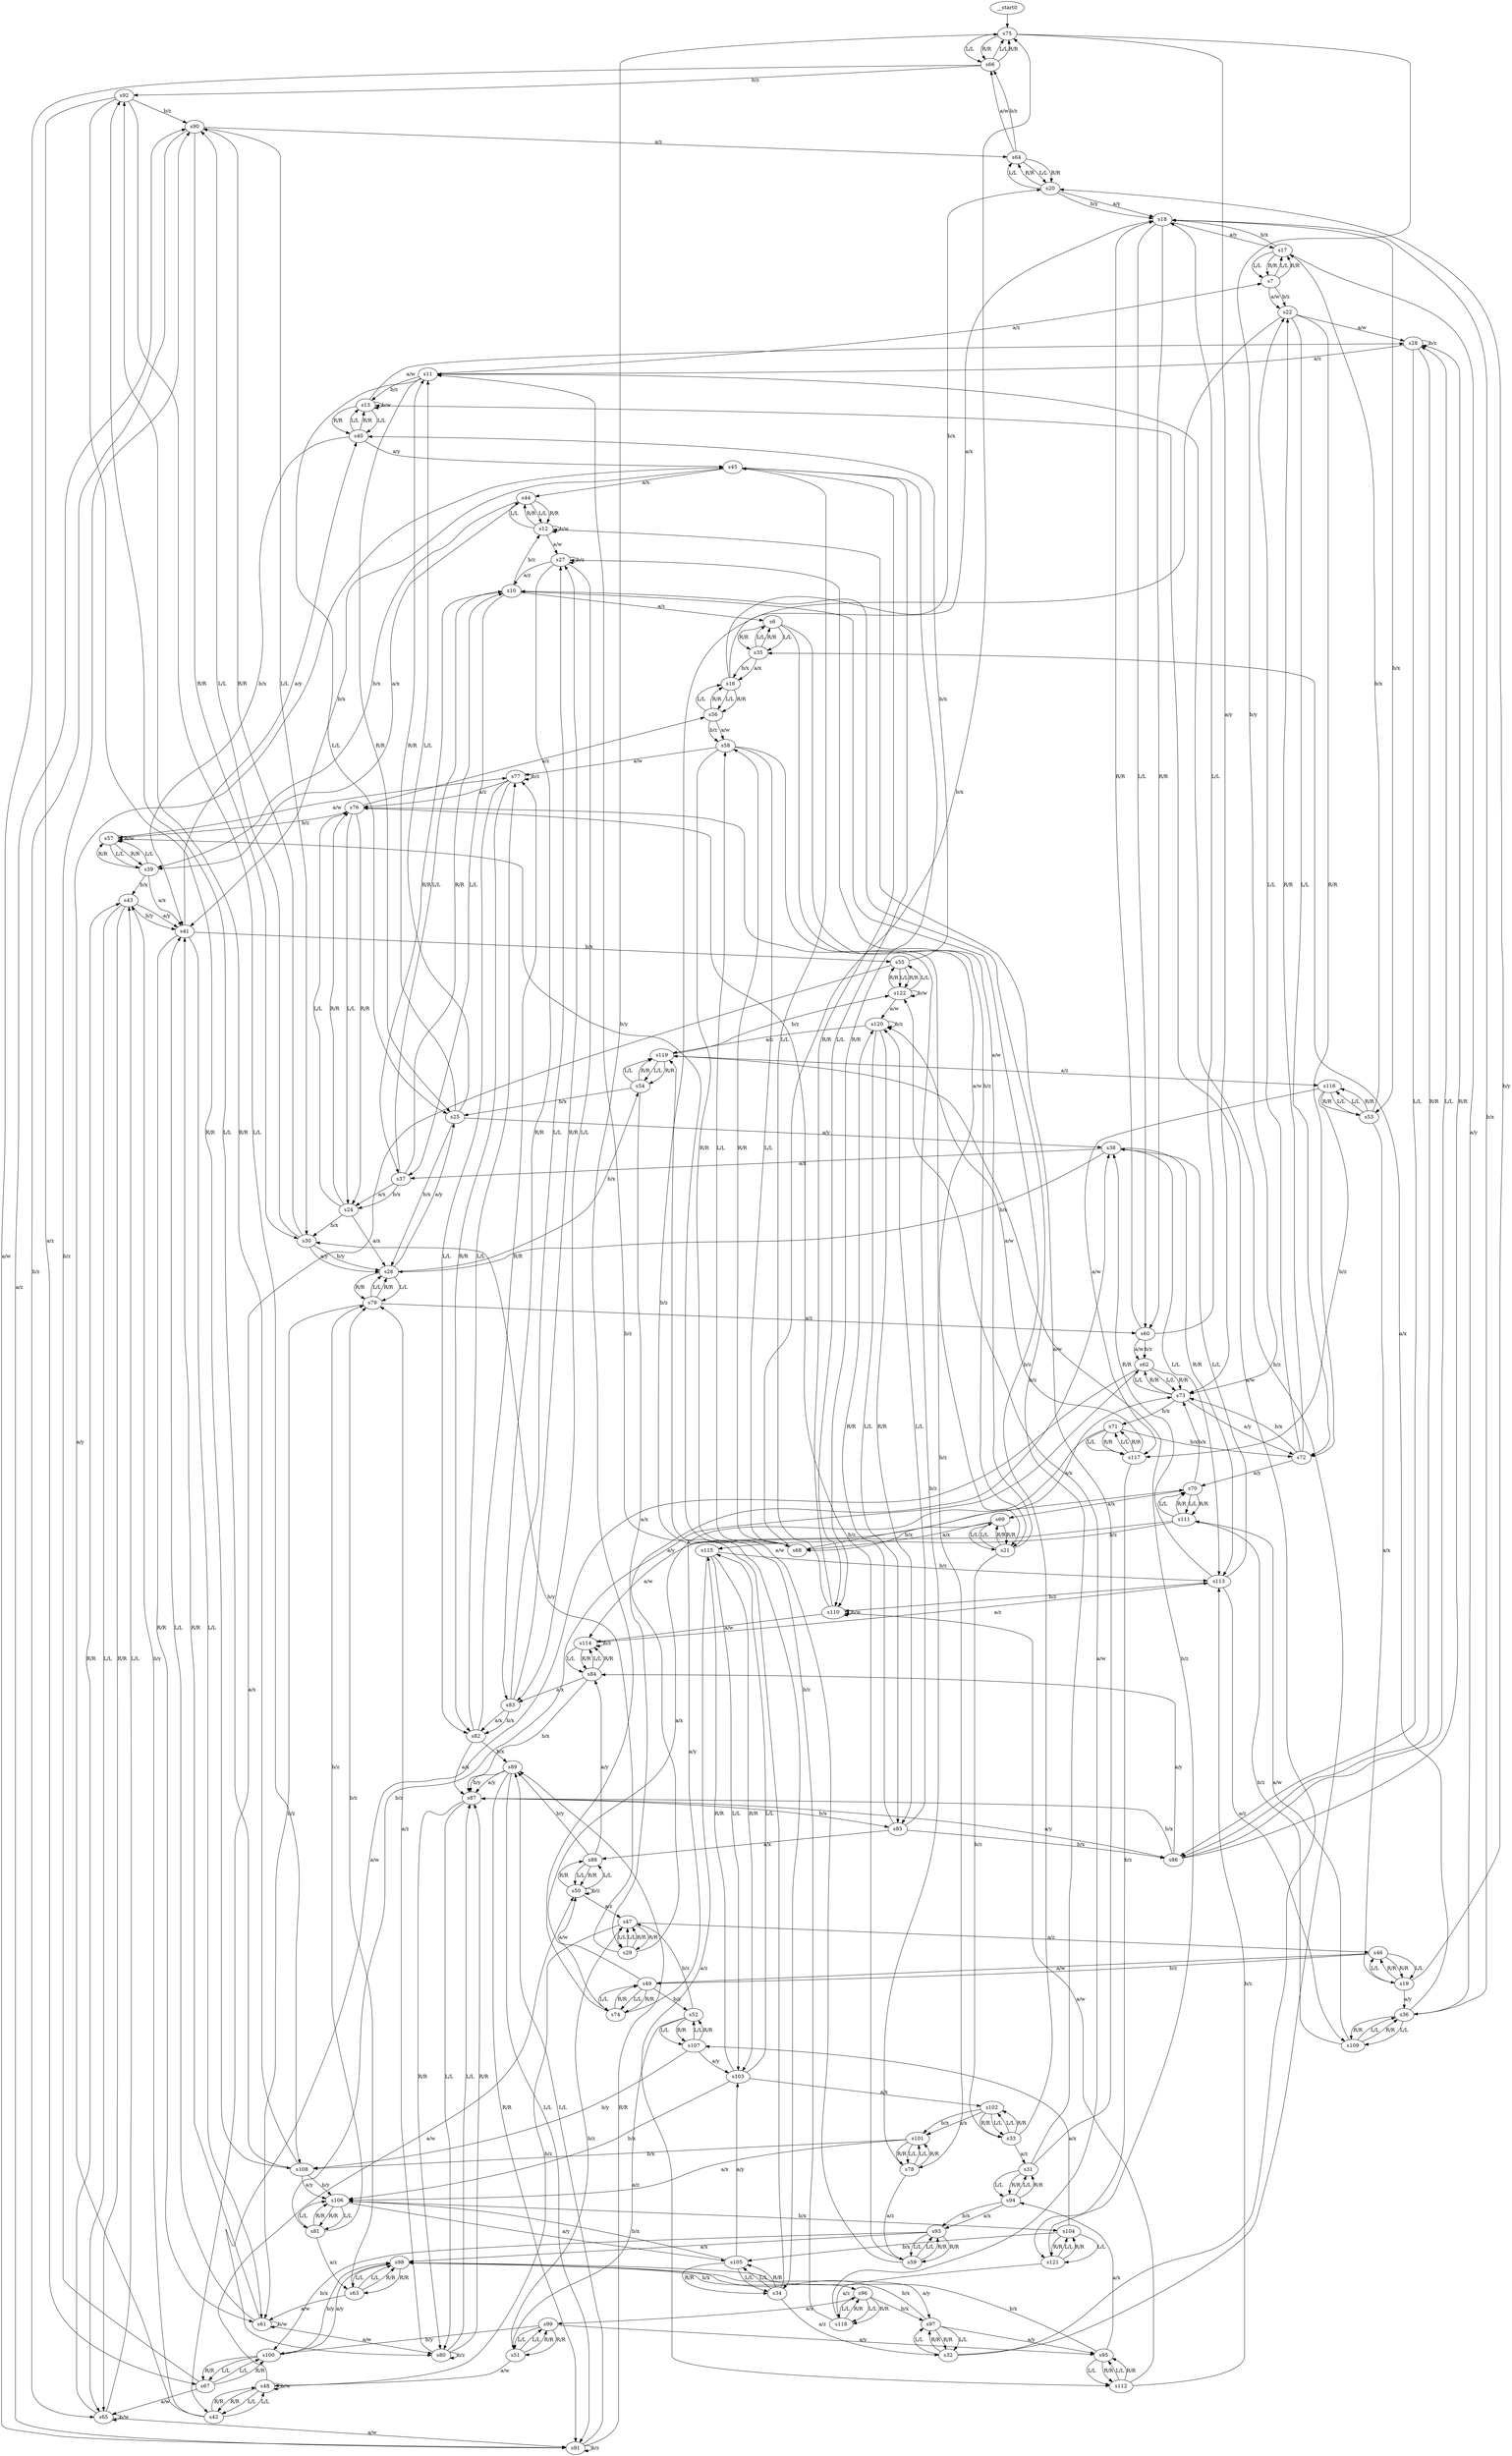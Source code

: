 digraph g {
  __start0 -> s75;

  s75 -> s66 [label="L/L"]
  s75 -> s66 [label="R/R"]
  s75 -> s73 [label="a/y"]
  s75 -> s73 [label="b/y"]
  s6 -> s35 [label="L/L"]
  s6 -> s35 [label="R/R"]
  s6 -> s21 [label="a/w"]
  s6 -> s21 [label="b/z"]
  s7 -> s17 [label="L/L"]
  s7 -> s17 [label="R/R"]
  s7 -> s22 [label="a/w"]
  s7 -> s22 [label="b/z"]
  s10 -> s37 [label="L/L"]
  s10 -> s37 [label="R/R"]
  s10 -> s6 [label="a/z"]
  s10 -> s12 [label="b/z"]
  s11 -> s25 [label="L/L"]
  s11 -> s25 [label="R/R"]
  s11 -> s7 [label="a/z"]
  s11 -> s13 [label="b/z"]
  s12 -> s44 [label="L/L"]
  s12 -> s44 [label="R/R"]
  s12 -> s27 [label="a/w"]
  s12 -> s12 [label="b/w"]
  s13 -> s40 [label="L/L"]
  s13 -> s40 [label="R/R"]
  s13 -> s28 [label="a/w"]
  s13 -> s13 [label="b/w"]
  s16 -> s56 [label="L/L"]
  s16 -> s56 [label="R/R"]
  s16 -> s18 [label="a/x"]
  s16 -> s20 [label="b/x"]
  s17 -> s7 [label="L/L"]
  s17 -> s7 [label="R/R"]
  s17 -> s36 [label="a/y"]
  s17 -> s18 [label="b/x"]
  s18 -> s60 [label="L/L"]
  s18 -> s60 [label="R/R"]
  s18 -> s17 [label="a/y"]
  s18 -> s53 [label="b/x"]
  s19 -> s46 [label="L/L"]
  s19 -> s46 [label="R/R"]
  s19 -> s36 [label="a/y"]
  s19 -> s20 [label="b/y"]
  s20 -> s64 [label="L/L"]
  s20 -> s64 [label="R/R"]
  s20 -> s18 [label="a/y"]
  s20 -> s18 [label="b/y"]
  s21 -> s69 [label="L/L"]
  s21 -> s69 [label="R/R"]
  s21 -> s27 [label="a/w"]
  s21 -> s33 [label="b/z"]
  s22 -> s72 [label="L/L"]
  s22 -> s72 [label="R/R"]
  s22 -> s28 [label="a/w"]
  s22 -> s34 [label="b/z"]
  s24 -> s76 [label="L/L"]
  s24 -> s76 [label="R/R"]
  s24 -> s26 [label="a/x"]
  s24 -> s30 [label="b/x"]
  s25 -> s11 [label="L/L"]
  s25 -> s11 [label="R/R"]
  s25 -> s38 [label="a/y"]
  s25 -> s26 [label="b/x"]
  s26 -> s79 [label="L/L"]
  s26 -> s79 [label="R/R"]
  s26 -> s25 [label="a/y"]
  s26 -> s54 [label="b/x"]
  s27 -> s83 [label="L/L"]
  s27 -> s83 [label="R/R"]
  s27 -> s10 [label="a/z"]
  s27 -> s27 [label="b/z"]
  s28 -> s86 [label="L/L"]
  s28 -> s86 [label="R/R"]
  s28 -> s11 [label="a/z"]
  s28 -> s28 [label="b/z"]
  s29 -> s47 [label="L/L"]
  s29 -> s47 [label="R/R"]
  s29 -> s38 [label="a/y"]
  s29 -> s30 [label="b/y"]
  s30 -> s90 [label="L/L"]
  s30 -> s90 [label="R/R"]
  s30 -> s26 [label="a/y"]
  s30 -> s26 [label="b/y"]
  s31 -> s94 [label="L/L"]
  s31 -> s94 [label="R/R"]
  s31 -> s12 [label="a/w"]
  s31 -> s10 [label="b/z"]
  s32 -> s97 [label="L/L"]
  s32 -> s97 [label="R/R"]
  s32 -> s13 [label="a/w"]
  s32 -> s11 [label="b/z"]
  s33 -> s102 [label="L/L"]
  s33 -> s102 [label="R/R"]
  s33 -> s31 [label="a/z"]
  s33 -> s10 [label="b/z"]
  s34 -> s105 [label="L/L"]
  s34 -> s105 [label="R/R"]
  s34 -> s32 [label="a/z"]
  s34 -> s11 [label="b/z"]
  s35 -> s6 [label="L/L"]
  s35 -> s6 [label="R/R"]
  s35 -> s16 [label="a/x"]
  s35 -> s16 [label="b/x"]
  s36 -> s109 [label="L/L"]
  s36 -> s109 [label="R/R"]
  s36 -> s35 [label="a/x"]
  s36 -> s18 [label="b/x"]
  s37 -> s10 [label="L/L"]
  s37 -> s10 [label="R/R"]
  s37 -> s24 [label="a/x"]
  s37 -> s24 [label="b/x"]
  s38 -> s113 [label="L/L"]
  s38 -> s113 [label="R/R"]
  s38 -> s37 [label="a/x"]
  s38 -> s26 [label="b/x"]
  s39 -> s57 [label="L/L"]
  s39 -> s57 [label="R/R"]
  s39 -> s41 [label="a/x"]
  s39 -> s43 [label="b/x"]
  s40 -> s13 [label="L/L"]
  s40 -> s13 [label="R/R"]
  s40 -> s45 [label="a/y"]
  s40 -> s41 [label="b/x"]
  s41 -> s61 [label="L/L"]
  s41 -> s61 [label="R/R"]
  s41 -> s40 [label="a/y"]
  s41 -> s55 [label="b/x"]
  s42 -> s48 [label="L/L"]
  s42 -> s48 [label="R/R"]
  s42 -> s45 [label="a/y"]
  s42 -> s43 [label="b/y"]
  s43 -> s65 [label="L/L"]
  s43 -> s65 [label="R/R"]
  s43 -> s41 [label="a/y"]
  s43 -> s41 [label="b/y"]
  s44 -> s12 [label="L/L"]
  s44 -> s12 [label="R/R"]
  s44 -> s39 [label="a/x"]
  s44 -> s39 [label="b/x"]
  s45 -> s110 [label="L/L"]
  s45 -> s110 [label="R/R"]
  s45 -> s44 [label="a/x"]
  s45 -> s41 [label="b/x"]
  s46 -> s19 [label="L/L"]
  s46 -> s19 [label="R/R"]
  s46 -> s49 [label="a/w"]
  s46 -> s49 [label="b/z"]
  s47 -> s29 [label="L/L"]
  s47 -> s29 [label="R/R"]
  s47 -> s46 [label="a/z"]
  s47 -> s48 [label="b/z"]
  s48 -> s42 [label="L/L"]
  s48 -> s42 [label="R/R"]
  s48 -> s50 [label="a/w"]
  s48 -> s48 [label="b/w"]
  s49 -> s74 [label="L/L"]
  s49 -> s74 [label="R/R"]
  s49 -> s50 [label="a/w"]
  s49 -> s52 [label="b/z"]
  s50 -> s88 [label="L/L"]
  s50 -> s88 [label="R/R"]
  s50 -> s47 [label="a/z"]
  s50 -> s50 [label="b/z"]
  s51 -> s99 [label="L/L"]
  s51 -> s99 [label="R/R"]
  s51 -> s48 [label="a/w"]
  s51 -> s47 [label="b/z"]
  s52 -> s107 [label="L/L"]
  s52 -> s107 [label="R/R"]
  s52 -> s51 [label="a/z"]
  s52 -> s47 [label="b/z"]
  s53 -> s116 [label="L/L"]
  s53 -> s116 [label="R/R"]
  s53 -> s19 [label="a/x"]
  s53 -> s17 [label="b/x"]
  s54 -> s119 [label="L/L"]
  s54 -> s119 [label="R/R"]
  s54 -> s29 [label="a/x"]
  s54 -> s25 [label="b/x"]
  s55 -> s122 [label="L/L"]
  s55 -> s122 [label="R/R"]
  s55 -> s42 [label="a/x"]
  s55 -> s40 [label="b/x"]
  s56 -> s16 [label="L/L"]
  s56 -> s16 [label="R/R"]
  s56 -> s58 [label="a/w"]
  s56 -> s58 [label="b/z"]
  s57 -> s39 [label="L/L"]
  s57 -> s39 [label="R/R"]
  s57 -> s77 [label="a/w"]
  s57 -> s57 [label="b/w"]
  s58 -> s68 [label="L/L"]
  s58 -> s68 [label="R/R"]
  s58 -> s77 [label="a/w"]
  s58 -> s78 [label="b/z"]
  s59 -> s93 [label="L/L"]
  s59 -> s93 [label="R/R"]
  s59 -> s57 [label="a/w"]
  s59 -> s76 [label="b/z"]
  s60 -> s18 [label="L/L"]
  s60 -> s18 [label="R/R"]
  s60 -> s62 [label="a/w"]
  s60 -> s62 [label="b/z"]
  s61 -> s41 [label="L/L"]
  s61 -> s41 [label="R/R"]
  s61 -> s80 [label="a/w"]
  s61 -> s61 [label="b/w"]
  s62 -> s73 [label="L/L"]
  s62 -> s73 [label="R/R"]
  s62 -> s80 [label="a/w"]
  s62 -> s81 [label="b/z"]
  s63 -> s98 [label="L/L"]
  s63 -> s98 [label="R/R"]
  s63 -> s61 [label="a/w"]
  s63 -> s79 [label="b/z"]
  s64 -> s20 [label="L/L"]
  s64 -> s20 [label="R/R"]
  s64 -> s66 [label="a/w"]
  s64 -> s66 [label="b/z"]
  s65 -> s43 [label="L/L"]
  s65 -> s43 [label="R/R"]
  s65 -> s91 [label="a/w"]
  s65 -> s65 [label="b/w"]
  s66 -> s75 [label="L/L"]
  s66 -> s75 [label="R/R"]
  s66 -> s91 [label="a/w"]
  s66 -> s92 [label="b/z"]
  s67 -> s100 [label="L/L"]
  s67 -> s100 [label="R/R"]
  s67 -> s65 [label="a/w"]
  s67 -> s90 [label="b/z"]
  s68 -> s58 [label="L/L"]
  s68 -> s58 [label="R/R"]
  s68 -> s73 [label="a/x"]
  s68 -> s75 [label="b/x"]
  s69 -> s21 [label="L/L"]
  s69 -> s21 [label="R/R"]
  s69 -> s68 [label="a/x"]
  s69 -> s68 [label="b/x"]
  s70 -> s111 [label="L/L"]
  s70 -> s111 [label="R/R"]
  s70 -> s69 [label="a/x"]
  s70 -> s73 [label="b/x"]
  s71 -> s117 [label="L/L"]
  s71 -> s117 [label="R/R"]
  s71 -> s74 [label="a/x"]
  s71 -> s72 [label="b/x"]
  s72 -> s22 [label="L/L"]
  s72 -> s22 [label="R/R"]
  s72 -> s70 [label="a/y"]
  s72 -> s73 [label="b/x"]
  s73 -> s62 [label="L/L"]
  s73 -> s62 [label="R/R"]
  s73 -> s72 [label="a/y"]
  s73 -> s71 [label="b/x"]
  s74 -> s49 [label="L/L"]
  s74 -> s49 [label="R/R"]
  s74 -> s70 [label="a/y"]
  s74 -> s75 [label="b/y"]
  s76 -> s24 [label="L/L"]
  s76 -> s24 [label="R/R"]
  s76 -> s56 [label="a/z"]
  s76 -> s57 [label="b/z"]
  s77 -> s82 [label="L/L"]
  s77 -> s82 [label="R/R"]
  s77 -> s76 [label="a/z"]
  s77 -> s77 [label="b/z"]
  s78 -> s101 [label="L/L"]
  s78 -> s101 [label="R/R"]
  s78 -> s59 [label="a/z"]
  s78 -> s76 [label="b/z"]
  s79 -> s26 [label="L/L"]
  s79 -> s26 [label="R/R"]
  s79 -> s60 [label="a/z"]
  s79 -> s61 [label="b/z"]
  s80 -> s87 [label="L/L"]
  s80 -> s87 [label="R/R"]
  s80 -> s79 [label="a/z"]
  s80 -> s80 [label="b/z"]
  s81 -> s106 [label="L/L"]
  s81 -> s106 [label="R/R"]
  s81 -> s63 [label="a/z"]
  s81 -> s79 [label="b/z"]
  s82 -> s77 [label="L/L"]
  s82 -> s77 [label="R/R"]
  s82 -> s87 [label="a/x"]
  s82 -> s89 [label="b/x"]
  s83 -> s27 [label="L/L"]
  s83 -> s27 [label="R/R"]
  s83 -> s82 [label="a/x"]
  s83 -> s82 [label="b/x"]
  s84 -> s114 [label="L/L"]
  s84 -> s114 [label="R/R"]
  s84 -> s83 [label="a/x"]
  s84 -> s87 [label="b/x"]
  s85 -> s120 [label="L/L"]
  s85 -> s120 [label="R/R"]
  s85 -> s88 [label="a/x"]
  s85 -> s86 [label="b/x"]
  s86 -> s28 [label="L/L"]
  s86 -> s28 [label="R/R"]
  s86 -> s84 [label="a/y"]
  s86 -> s87 [label="b/x"]
  s87 -> s80 [label="L/L"]
  s87 -> s80 [label="R/R"]
  s87 -> s86 [label="a/y"]
  s87 -> s85 [label="b/x"]
  s88 -> s50 [label="L/L"]
  s88 -> s50 [label="R/R"]
  s88 -> s84 [label="a/y"]
  s88 -> s89 [label="b/y"]
  s89 -> s91 [label="L/L"]
  s89 -> s91 [label="R/R"]
  s89 -> s87 [label="a/y"]
  s89 -> s87 [label="b/y"]
  s90 -> s30 [label="L/L"]
  s90 -> s30 [label="R/R"]
  s90 -> s64 [label="a/z"]
  s90 -> s65 [label="b/z"]
  s91 -> s89 [label="L/L"]
  s91 -> s89 [label="R/R"]
  s91 -> s90 [label="a/z"]
  s91 -> s91 [label="b/z"]
  s92 -> s108 [label="L/L"]
  s92 -> s108 [label="R/R"]
  s92 -> s67 [label="a/z"]
  s92 -> s90 [label="b/z"]
  s93 -> s59 [label="L/L"]
  s93 -> s59 [label="R/R"]
  s93 -> s98 [label="a/x"]
  s93 -> s100 [label="b/x"]
  s94 -> s31 [label="L/L"]
  s94 -> s31 [label="R/R"]
  s94 -> s93 [label="a/x"]
  s94 -> s93 [label="b/x"]
  s95 -> s112 [label="L/L"]
  s95 -> s112 [label="R/R"]
  s95 -> s94 [label="a/x"]
  s95 -> s98 [label="b/x"]
  s96 -> s118 [label="L/L"]
  s96 -> s118 [label="R/R"]
  s96 -> s99 [label="a/x"]
  s96 -> s97 [label="b/x"]
  s97 -> s32 [label="L/L"]
  s97 -> s32 [label="R/R"]
  s97 -> s95 [label="a/y"]
  s97 -> s98 [label="b/x"]
  s98 -> s63 [label="L/L"]
  s98 -> s63 [label="R/R"]
  s98 -> s97 [label="a/y"]
  s98 -> s96 [label="b/x"]
  s99 -> s51 [label="L/L"]
  s99 -> s51 [label="R/R"]
  s99 -> s95 [label="a/y"]
  s99 -> s100 [label="b/y"]
  s100 -> s67 [label="L/L"]
  s100 -> s67 [label="R/R"]
  s100 -> s98 [label="a/y"]
  s100 -> s98 [label="b/y"]
  s101 -> s78 [label="L/L"]
  s101 -> s78 [label="R/R"]
  s101 -> s106 [label="a/x"]
  s101 -> s108 [label="b/x"]
  s102 -> s33 [label="L/L"]
  s102 -> s33 [label="R/R"]
  s102 -> s101 [label="a/x"]
  s102 -> s101 [label="b/x"]
  s103 -> s115 [label="L/L"]
  s103 -> s115 [label="R/R"]
  s103 -> s102 [label="a/x"]
  s103 -> s106 [label="b/x"]
  s104 -> s121 [label="L/L"]
  s104 -> s121 [label="R/R"]
  s104 -> s107 [label="a/x"]
  s104 -> s105 [label="b/x"]
  s105 -> s34 [label="L/L"]
  s105 -> s34 [label="R/R"]
  s105 -> s103 [label="a/y"]
  s105 -> s106 [label="b/x"]
  s106 -> s81 [label="L/L"]
  s106 -> s81 [label="R/R"]
  s106 -> s105 [label="a/y"]
  s106 -> s104 [label="b/x"]
  s107 -> s52 [label="L/L"]
  s107 -> s52 [label="R/R"]
  s107 -> s103 [label="a/y"]
  s107 -> s108 [label="b/y"]
  s108 -> s92 [label="L/L"]
  s108 -> s92 [label="R/R"]
  s108 -> s106 [label="a/y"]
  s108 -> s106 [label="b/y"]
  s109 -> s36 [label="L/L"]
  s109 -> s36 [label="R/R"]
  s109 -> s111 [label="a/w"]
  s109 -> s111 [label="b/z"]
  s110 -> s45 [label="L/L"]
  s110 -> s45 [label="R/R"]
  s110 -> s114 [label="a/w"]
  s110 -> s110 [label="b/w"]
  s111 -> s70 [label="L/L"]
  s111 -> s70 [label="R/R"]
  s111 -> s114 [label="a/w"]
  s111 -> s115 [label="b/z"]
  s112 -> s95 [label="L/L"]
  s112 -> s95 [label="R/R"]
  s112 -> s110 [label="a/w"]
  s112 -> s113 [label="b/z"]
  s113 -> s38 [label="L/L"]
  s113 -> s38 [label="R/R"]
  s113 -> s109 [label="a/z"]
  s113 -> s110 [label="b/z"]
  s114 -> s84 [label="L/L"]
  s114 -> s84 [label="R/R"]
  s114 -> s113 [label="a/z"]
  s114 -> s114 [label="b/z"]
  s115 -> s103 [label="L/L"]
  s115 -> s103 [label="R/R"]
  s115 -> s112 [label="a/z"]
  s115 -> s113 [label="b/z"]
  s116 -> s53 [label="L/L"]
  s116 -> s53 [label="R/R"]
  s116 -> s117 [label="a/w"]
  s116 -> s117 [label="b/z"]
  s117 -> s71 [label="L/L"]
  s117 -> s71 [label="R/R"]
  s117 -> s120 [label="a/w"]
  s117 -> s121 [label="b/z"]
  s118 -> s96 [label="L/L"]
  s118 -> s96 [label="R/R"]
  s118 -> s122 [label="a/w"]
  s118 -> s119 [label="b/z"]
  s119 -> s54 [label="L/L"]
  s119 -> s54 [label="R/R"]
  s119 -> s116 [label="a/z"]
  s119 -> s122 [label="b/z"]
  s120 -> s85 [label="L/L"]
  s120 -> s85 [label="R/R"]
  s120 -> s119 [label="a/z"]
  s120 -> s120 [label="b/z"]
  s121 -> s104 [label="L/L"]
  s121 -> s104 [label="R/R"]
  s121 -> s118 [label="a/z"]
  s121 -> s119 [label="b/z"]
  s122 -> s55 [label="L/L"]
  s122 -> s55 [label="R/R"]
  s122 -> s120 [label="a/w"]
  s122 -> s122 [label="b/w"]
}
